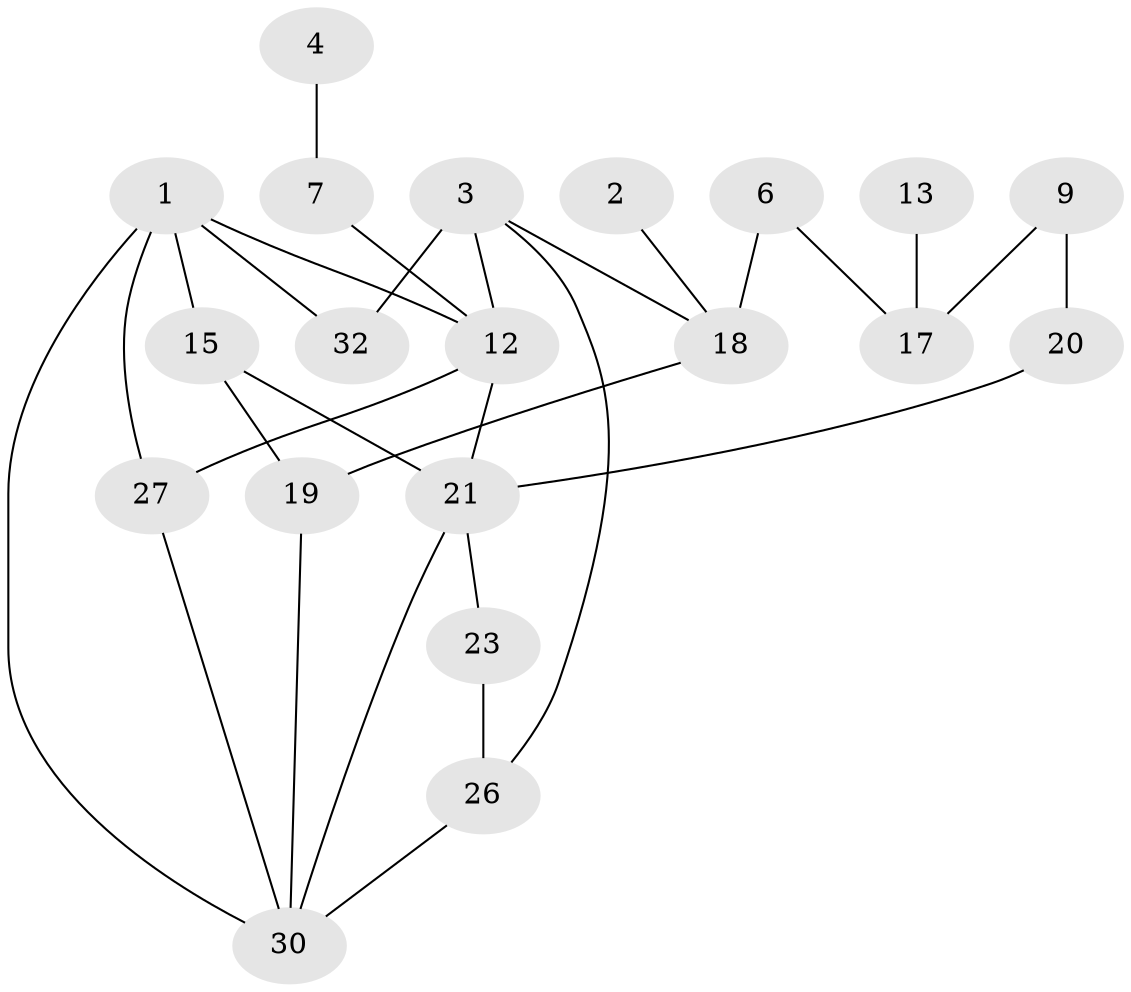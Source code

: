 // original degree distribution, {6: 0.029411764705882353, 1: 0.2647058823529412, 3: 0.11764705882352941, 0: 0.20588235294117646, 2: 0.25, 4: 0.04411764705882353, 5: 0.07352941176470588, 7: 0.014705882352941176}
// Generated by graph-tools (version 1.1) at 2025/33/03/09/25 02:33:27]
// undirected, 20 vertices, 29 edges
graph export_dot {
graph [start="1"]
  node [color=gray90,style=filled];
  1;
  2;
  3;
  4;
  6;
  7;
  9;
  12;
  13;
  15;
  17;
  18;
  19;
  20;
  21;
  23;
  26;
  27;
  30;
  32;
  1 -- 12 [weight=1.0];
  1 -- 15 [weight=1.0];
  1 -- 27 [weight=1.0];
  1 -- 30 [weight=1.0];
  1 -- 32 [weight=1.0];
  2 -- 18 [weight=1.0];
  3 -- 12 [weight=1.0];
  3 -- 18 [weight=1.0];
  3 -- 26 [weight=1.0];
  3 -- 32 [weight=3.0];
  4 -- 7 [weight=1.0];
  6 -- 17 [weight=1.0];
  6 -- 18 [weight=2.0];
  7 -- 12 [weight=1.0];
  9 -- 17 [weight=1.0];
  9 -- 20 [weight=1.0];
  12 -- 21 [weight=1.0];
  12 -- 27 [weight=1.0];
  13 -- 17 [weight=1.0];
  15 -- 19 [weight=1.0];
  15 -- 21 [weight=2.0];
  18 -- 19 [weight=1.0];
  19 -- 30 [weight=1.0];
  20 -- 21 [weight=1.0];
  21 -- 23 [weight=1.0];
  21 -- 30 [weight=1.0];
  23 -- 26 [weight=3.0];
  26 -- 30 [weight=1.0];
  27 -- 30 [weight=1.0];
}
